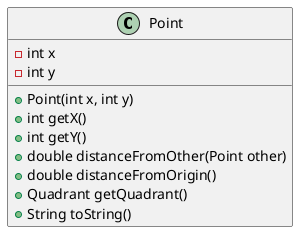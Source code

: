 @startuml
class Point {
  - int x
  - int y
  + Point(int x, int y)             
  + int getX()    
  + int getY()
  + double distanceFromOther(Point other)
  + double distanceFromOrigin()
  + Quadrant getQuadrant()
  + String toString()
}
@enduml
